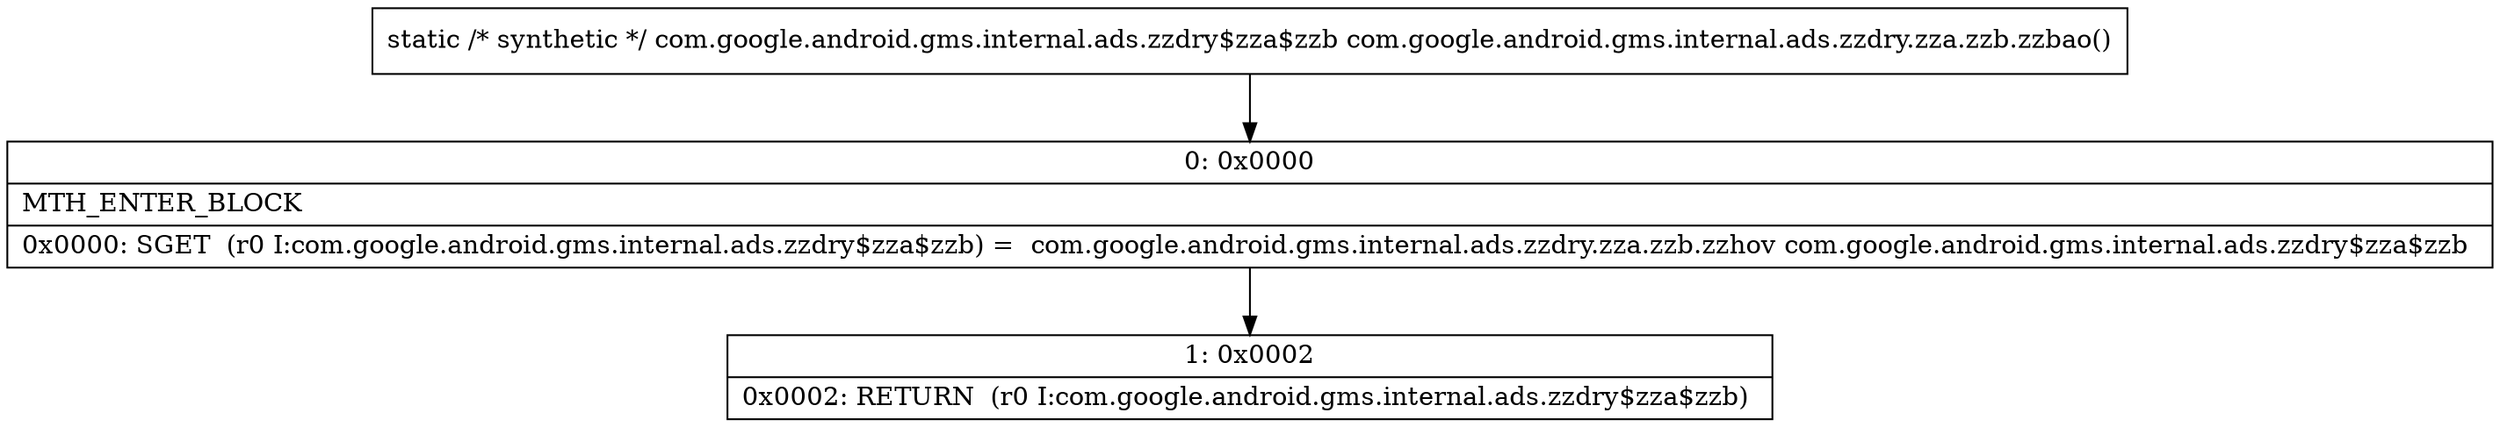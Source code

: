 digraph "CFG forcom.google.android.gms.internal.ads.zzdry.zza.zzb.zzbao()Lcom\/google\/android\/gms\/internal\/ads\/zzdry$zza$zzb;" {
Node_0 [shape=record,label="{0\:\ 0x0000|MTH_ENTER_BLOCK\l|0x0000: SGET  (r0 I:com.google.android.gms.internal.ads.zzdry$zza$zzb) =  com.google.android.gms.internal.ads.zzdry.zza.zzb.zzhov com.google.android.gms.internal.ads.zzdry$zza$zzb \l}"];
Node_1 [shape=record,label="{1\:\ 0x0002|0x0002: RETURN  (r0 I:com.google.android.gms.internal.ads.zzdry$zza$zzb) \l}"];
MethodNode[shape=record,label="{static \/* synthetic *\/ com.google.android.gms.internal.ads.zzdry$zza$zzb com.google.android.gms.internal.ads.zzdry.zza.zzb.zzbao() }"];
MethodNode -> Node_0;
Node_0 -> Node_1;
}

